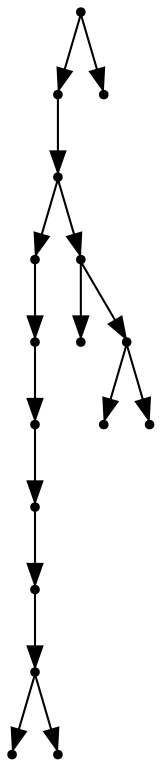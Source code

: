 digraph {
  16 [shape=point];
  14 [shape=point];
  13 [shape=point];
  7 [shape=point];
  6 [shape=point];
  5 [shape=point];
  4 [shape=point];
  3 [shape=point];
  2 [shape=point];
  0 [shape=point];
  1 [shape=point];
  12 [shape=point];
  8 [shape=point];
  11 [shape=point];
  9 [shape=point];
  10 [shape=point];
  15 [shape=point];
16 -> 14;
14 -> 13;
13 -> 7;
7 -> 6;
6 -> 5;
5 -> 4;
4 -> 3;
3 -> 2;
2 -> 0;
2 -> 1;
13 -> 12;
12 -> 8;
12 -> 11;
11 -> 9;
11 -> 10;
16 -> 15;
}
